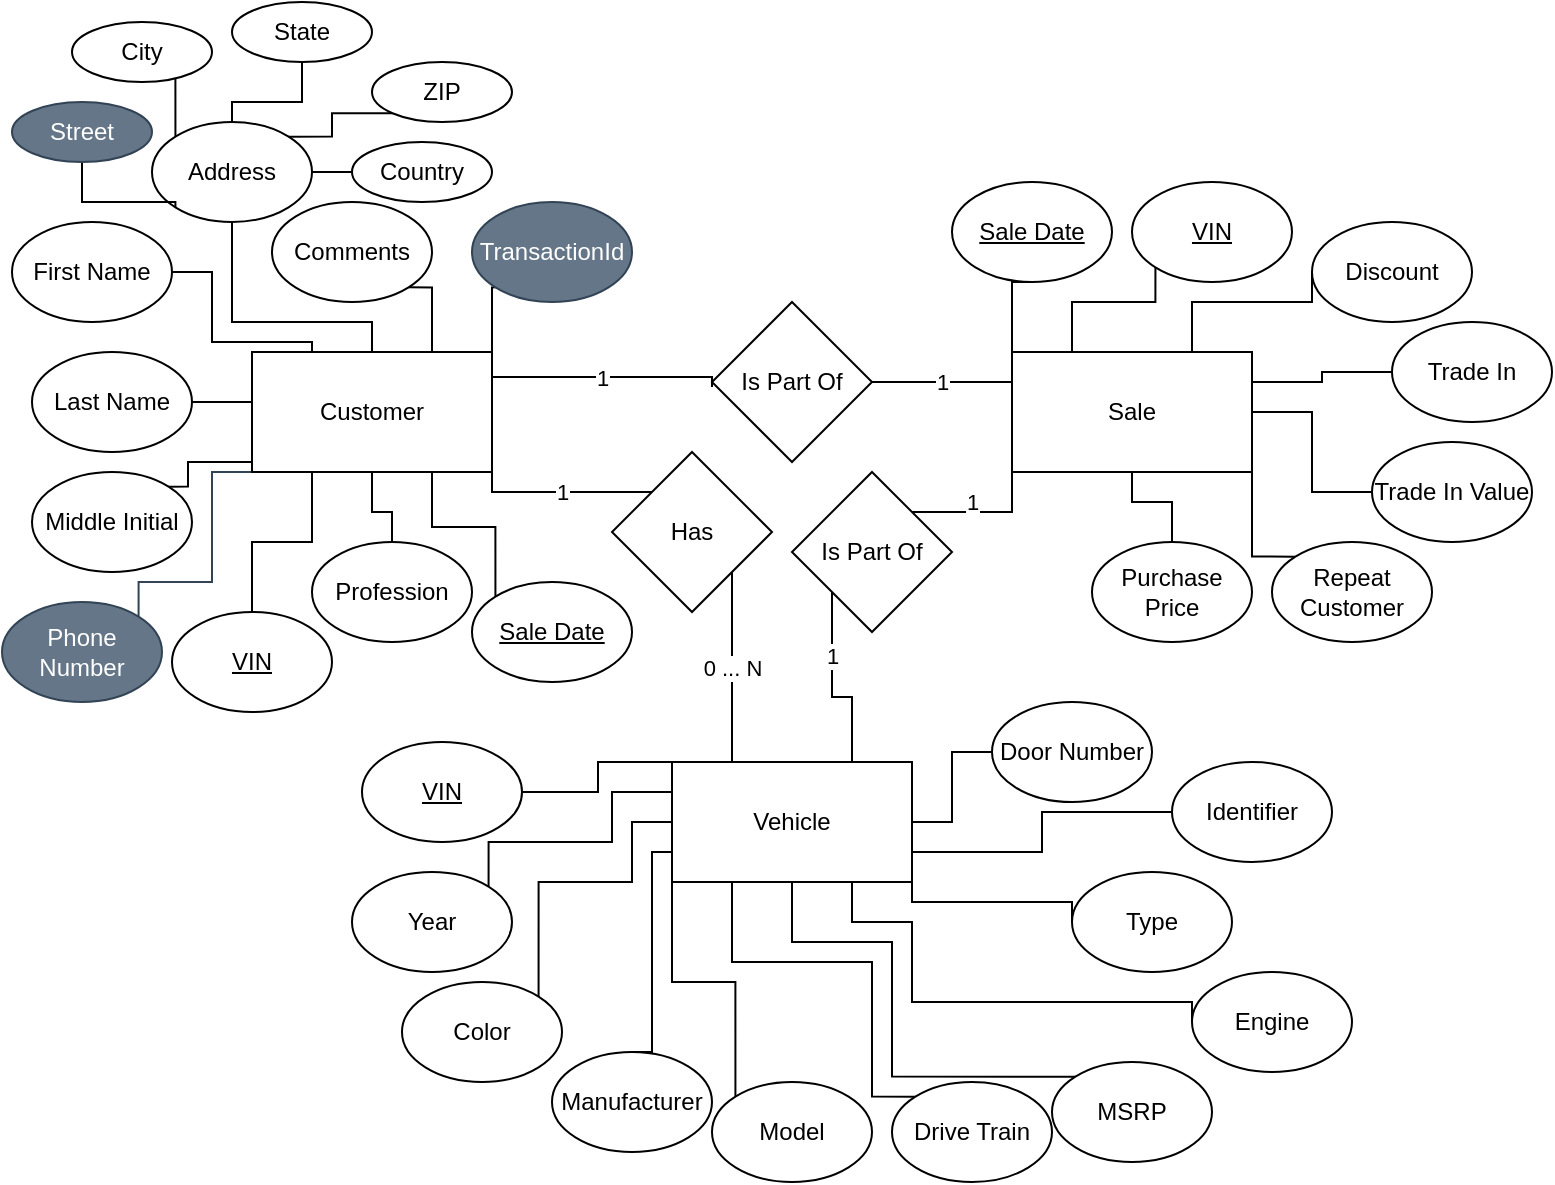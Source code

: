 <mxfile version="22.0.0" type="device">
  <diagram id="R2lEEEUBdFMjLlhIrx00" name="Page-1">
    <mxGraphModel dx="988" dy="582" grid="1" gridSize="10" guides="1" tooltips="1" connect="1" arrows="1" fold="1" page="1" pageScale="1" pageWidth="850" pageHeight="1100" math="0" shadow="0" extFonts="Permanent Marker^https://fonts.googleapis.com/css?family=Permanent+Marker">
      <root>
        <mxCell id="0" />
        <mxCell id="1" parent="0" />
        <mxCell id="QbFRDrq9OHAnYULUhJMN-68" style="edgeStyle=orthogonalEdgeStyle;rounded=0;orthogonalLoop=1;jettySize=auto;html=1;exitX=0;exitY=1;exitDx=0;exitDy=0;entryX=1;entryY=0;entryDx=0;entryDy=0;endArrow=none;endFill=0;" parent="1" source="QbFRDrq9OHAnYULUhJMN-6" target="QbFRDrq9OHAnYULUhJMN-67" edge="1">
          <mxGeometry relative="1" as="geometry">
            <Array as="points">
              <mxPoint x="98" y="280" />
            </Array>
          </mxGeometry>
        </mxCell>
        <mxCell id="yucVVNu-49GvE-tczd0_-43" style="edgeStyle=orthogonalEdgeStyle;rounded=0;orthogonalLoop=1;jettySize=auto;html=1;endArrow=none;endFill=0;exitX=0.5;exitY=1;exitDx=0;exitDy=0;" edge="1" parent="1" source="QbFRDrq9OHAnYULUhJMN-6" target="yucVVNu-49GvE-tczd0_-40">
          <mxGeometry relative="1" as="geometry">
            <mxPoint x="190" y="290" as="sourcePoint" />
          </mxGeometry>
        </mxCell>
        <mxCell id="yucVVNu-49GvE-tczd0_-44" style="edgeStyle=orthogonalEdgeStyle;rounded=0;orthogonalLoop=1;jettySize=auto;html=1;exitX=0.25;exitY=1;exitDx=0;exitDy=0;entryX=0.5;entryY=0;entryDx=0;entryDy=0;endArrow=none;endFill=0;" edge="1" parent="1" source="QbFRDrq9OHAnYULUhJMN-6" target="QbFRDrq9OHAnYULUhJMN-69">
          <mxGeometry relative="1" as="geometry" />
        </mxCell>
        <mxCell id="yucVVNu-49GvE-tczd0_-88" value="1" style="edgeStyle=orthogonalEdgeStyle;rounded=0;orthogonalLoop=1;jettySize=auto;html=1;exitX=1;exitY=0.25;exitDx=0;exitDy=0;entryX=0;entryY=0.5;entryDx=0;entryDy=0;endArrow=none;endFill=0;" edge="1" parent="1">
          <mxGeometry relative="1" as="geometry">
            <mxPoint x="250" y="242.5" as="sourcePoint" />
            <mxPoint x="360" y="242.5" as="targetPoint" />
            <Array as="points">
              <mxPoint x="360" y="237.5" />
            </Array>
          </mxGeometry>
        </mxCell>
        <mxCell id="yucVVNu-49GvE-tczd0_-90" value="1" style="edgeStyle=orthogonalEdgeStyle;rounded=0;orthogonalLoop=1;jettySize=auto;html=1;exitX=1;exitY=1;exitDx=0;exitDy=0;entryX=0;entryY=0;entryDx=0;entryDy=0;endArrow=none;endFill=0;" edge="1" parent="1" source="QbFRDrq9OHAnYULUhJMN-6" target="yucVVNu-49GvE-tczd0_-87">
          <mxGeometry relative="1" as="geometry">
            <Array as="points">
              <mxPoint x="250" y="295" />
            </Array>
          </mxGeometry>
        </mxCell>
        <mxCell id="yucVVNu-49GvE-tczd0_-102" style="edgeStyle=orthogonalEdgeStyle;rounded=0;orthogonalLoop=1;jettySize=auto;html=1;exitX=0;exitY=1;exitDx=0;exitDy=0;entryX=1;entryY=0;entryDx=0;entryDy=0;endArrow=none;endFill=0;fillColor=#647687;strokeColor=#314354;" edge="1" parent="1" source="QbFRDrq9OHAnYULUhJMN-6" target="yucVVNu-49GvE-tczd0_-101">
          <mxGeometry relative="1" as="geometry">
            <Array as="points">
              <mxPoint x="110" y="285" />
              <mxPoint x="110" y="340" />
              <mxPoint x="73" y="340" />
            </Array>
          </mxGeometry>
        </mxCell>
        <mxCell id="QbFRDrq9OHAnYULUhJMN-6" value="Customer" style="rounded=0;whiteSpace=wrap;html=1;" parent="1" vertex="1">
          <mxGeometry x="130" y="225" width="120" height="60" as="geometry" />
        </mxCell>
        <mxCell id="QbFRDrq9OHAnYULUhJMN-24" style="edgeStyle=orthogonalEdgeStyle;rounded=0;orthogonalLoop=1;jettySize=auto;html=1;exitX=0.5;exitY=1;exitDx=0;exitDy=0;endArrow=none;endFill=0;" parent="1" source="QbFRDrq9OHAnYULUhJMN-9" target="QbFRDrq9OHAnYULUhJMN-6" edge="1">
          <mxGeometry relative="1" as="geometry">
            <Array as="points">
              <mxPoint x="120" y="210" />
              <mxPoint x="190" y="210" />
            </Array>
          </mxGeometry>
        </mxCell>
        <mxCell id="QbFRDrq9OHAnYULUhJMN-9" value="Address" style="ellipse;whiteSpace=wrap;html=1;" parent="1" vertex="1">
          <mxGeometry x="80" y="110" width="80" height="50" as="geometry" />
        </mxCell>
        <mxCell id="QbFRDrq9OHAnYULUhJMN-25" style="edgeStyle=orthogonalEdgeStyle;rounded=0;orthogonalLoop=1;jettySize=auto;html=1;exitX=1;exitY=0.5;exitDx=0;exitDy=0;entryX=0.25;entryY=0;entryDx=0;entryDy=0;endArrow=none;endFill=0;" parent="1" source="QbFRDrq9OHAnYULUhJMN-10" target="QbFRDrq9OHAnYULUhJMN-6" edge="1">
          <mxGeometry relative="1" as="geometry">
            <Array as="points">
              <mxPoint x="110" y="185" />
              <mxPoint x="110" y="220" />
            </Array>
          </mxGeometry>
        </mxCell>
        <mxCell id="QbFRDrq9OHAnYULUhJMN-10" value="First Name" style="ellipse;whiteSpace=wrap;html=1;" parent="1" vertex="1">
          <mxGeometry x="10" y="160" width="80" height="50" as="geometry" />
        </mxCell>
        <mxCell id="QbFRDrq9OHAnYULUhJMN-26" style="edgeStyle=orthogonalEdgeStyle;rounded=0;orthogonalLoop=1;jettySize=auto;html=1;exitX=1;exitY=0.5;exitDx=0;exitDy=0;entryX=0;entryY=0.5;entryDx=0;entryDy=0;endArrow=none;endFill=0;" parent="1" source="QbFRDrq9OHAnYULUhJMN-12" target="QbFRDrq9OHAnYULUhJMN-6" edge="1">
          <mxGeometry relative="1" as="geometry" />
        </mxCell>
        <mxCell id="QbFRDrq9OHAnYULUhJMN-12" value="Last Name" style="ellipse;whiteSpace=wrap;html=1;" parent="1" vertex="1">
          <mxGeometry x="20" y="225" width="80" height="50" as="geometry" />
        </mxCell>
        <mxCell id="QbFRDrq9OHAnYULUhJMN-19" style="edgeStyle=orthogonalEdgeStyle;rounded=0;orthogonalLoop=1;jettySize=auto;html=1;exitX=1;exitY=1;exitDx=0;exitDy=0;entryX=0;entryY=0;entryDx=0;entryDy=0;endArrow=none;endFill=0;" parent="1" source="QbFRDrq9OHAnYULUhJMN-14" target="QbFRDrq9OHAnYULUhJMN-9" edge="1">
          <mxGeometry relative="1" as="geometry" />
        </mxCell>
        <mxCell id="QbFRDrq9OHAnYULUhJMN-14" value="City" style="ellipse;whiteSpace=wrap;html=1;" parent="1" vertex="1">
          <mxGeometry x="40" y="60" width="70" height="30" as="geometry" />
        </mxCell>
        <mxCell id="QbFRDrq9OHAnYULUhJMN-21" style="edgeStyle=orthogonalEdgeStyle;rounded=0;orthogonalLoop=1;jettySize=auto;html=1;exitX=0.5;exitY=1;exitDx=0;exitDy=0;entryX=0.5;entryY=0;entryDx=0;entryDy=0;endArrow=none;endFill=0;" parent="1" source="QbFRDrq9OHAnYULUhJMN-15" target="QbFRDrq9OHAnYULUhJMN-9" edge="1">
          <mxGeometry relative="1" as="geometry" />
        </mxCell>
        <mxCell id="QbFRDrq9OHAnYULUhJMN-15" value="State" style="ellipse;whiteSpace=wrap;html=1;" parent="1" vertex="1">
          <mxGeometry x="120" y="50" width="70" height="30" as="geometry" />
        </mxCell>
        <mxCell id="QbFRDrq9OHAnYULUhJMN-22" style="edgeStyle=orthogonalEdgeStyle;rounded=0;orthogonalLoop=1;jettySize=auto;html=1;exitX=0;exitY=1;exitDx=0;exitDy=0;entryX=1;entryY=0;entryDx=0;entryDy=0;endArrow=none;endFill=0;" parent="1" source="QbFRDrq9OHAnYULUhJMN-16" target="QbFRDrq9OHAnYULUhJMN-9" edge="1">
          <mxGeometry relative="1" as="geometry" />
        </mxCell>
        <mxCell id="QbFRDrq9OHAnYULUhJMN-16" value="ZIP" style="ellipse;whiteSpace=wrap;html=1;" parent="1" vertex="1">
          <mxGeometry x="190" y="80" width="70" height="30" as="geometry" />
        </mxCell>
        <mxCell id="QbFRDrq9OHAnYULUhJMN-23" style="edgeStyle=orthogonalEdgeStyle;rounded=0;orthogonalLoop=1;jettySize=auto;html=1;exitX=0;exitY=0.5;exitDx=0;exitDy=0;endArrow=none;endFill=0;" parent="1" source="QbFRDrq9OHAnYULUhJMN-17" target="QbFRDrq9OHAnYULUhJMN-9" edge="1">
          <mxGeometry relative="1" as="geometry" />
        </mxCell>
        <mxCell id="QbFRDrq9OHAnYULUhJMN-17" value="Country" style="ellipse;whiteSpace=wrap;html=1;" parent="1" vertex="1">
          <mxGeometry x="180" y="120" width="70" height="30" as="geometry" />
        </mxCell>
        <mxCell id="yucVVNu-49GvE-tczd0_-89" value="1" style="edgeStyle=orthogonalEdgeStyle;rounded=0;orthogonalLoop=1;jettySize=auto;html=1;exitX=0;exitY=0.25;exitDx=0;exitDy=0;entryX=1;entryY=0.5;entryDx=0;entryDy=0;endArrow=none;endFill=0;" edge="1" parent="1" source="QbFRDrq9OHAnYULUhJMN-63" target="yucVVNu-49GvE-tczd0_-85">
          <mxGeometry relative="1" as="geometry" />
        </mxCell>
        <mxCell id="QbFRDrq9OHAnYULUhJMN-63" value="Sale" style="rounded=0;whiteSpace=wrap;html=1;" parent="1" vertex="1">
          <mxGeometry x="510" y="225" width="120" height="60" as="geometry" />
        </mxCell>
        <mxCell id="QbFRDrq9OHAnYULUhJMN-64" value="Vehicle" style="rounded=0;whiteSpace=wrap;html=1;" parent="1" vertex="1">
          <mxGeometry x="340" y="430" width="120" height="60" as="geometry" />
        </mxCell>
        <mxCell id="QbFRDrq9OHAnYULUhJMN-67" value="Middle Initial" style="ellipse;whiteSpace=wrap;html=1;" parent="1" vertex="1">
          <mxGeometry x="20" y="285" width="80" height="50" as="geometry" />
        </mxCell>
        <mxCell id="QbFRDrq9OHAnYULUhJMN-69" value="&lt;u&gt;VIN&lt;/u&gt;" style="ellipse;whiteSpace=wrap;html=1;" parent="1" vertex="1">
          <mxGeometry x="90" y="355" width="80" height="50" as="geometry" />
        </mxCell>
        <mxCell id="yucVVNu-49GvE-tczd0_-40" value="Profession" style="ellipse;whiteSpace=wrap;html=1;" vertex="1" parent="1">
          <mxGeometry x="160" y="320" width="80" height="50" as="geometry" />
        </mxCell>
        <mxCell id="yucVVNu-49GvE-tczd0_-104" style="edgeStyle=orthogonalEdgeStyle;rounded=0;orthogonalLoop=1;jettySize=auto;html=1;exitX=1;exitY=1;exitDx=0;exitDy=0;entryX=0.75;entryY=0;entryDx=0;entryDy=0;endArrow=none;endFill=0;" edge="1" parent="1" source="yucVVNu-49GvE-tczd0_-41" target="QbFRDrq9OHAnYULUhJMN-6">
          <mxGeometry relative="1" as="geometry" />
        </mxCell>
        <mxCell id="yucVVNu-49GvE-tczd0_-41" value="Comments" style="ellipse;whiteSpace=wrap;html=1;" vertex="1" parent="1">
          <mxGeometry x="140" y="150" width="80" height="50" as="geometry" />
        </mxCell>
        <mxCell id="yucVVNu-49GvE-tczd0_-47" style="edgeStyle=orthogonalEdgeStyle;rounded=0;orthogonalLoop=1;jettySize=auto;html=1;exitX=0;exitY=0;exitDx=0;exitDy=0;entryX=0.75;entryY=1;entryDx=0;entryDy=0;endArrow=none;endFill=0;" edge="1" parent="1" source="yucVVNu-49GvE-tczd0_-46" target="QbFRDrq9OHAnYULUhJMN-6">
          <mxGeometry relative="1" as="geometry" />
        </mxCell>
        <mxCell id="yucVVNu-49GvE-tczd0_-46" value="&lt;u&gt;Sale Date&lt;/u&gt;" style="ellipse;whiteSpace=wrap;html=1;" vertex="1" parent="1">
          <mxGeometry x="240" y="340" width="80" height="50" as="geometry" />
        </mxCell>
        <mxCell id="yucVVNu-49GvE-tczd0_-55" style="edgeStyle=orthogonalEdgeStyle;rounded=0;orthogonalLoop=1;jettySize=auto;html=1;exitX=0.5;exitY=1;exitDx=0;exitDy=0;entryX=0;entryY=0;entryDx=0;entryDy=0;endArrow=none;endFill=0;" edge="1" parent="1" source="yucVVNu-49GvE-tczd0_-48" target="QbFRDrq9OHAnYULUhJMN-63">
          <mxGeometry relative="1" as="geometry" />
        </mxCell>
        <mxCell id="yucVVNu-49GvE-tczd0_-48" value="&lt;u&gt;Sale Date&lt;/u&gt;" style="ellipse;whiteSpace=wrap;html=1;" vertex="1" parent="1">
          <mxGeometry x="480" y="140" width="80" height="50" as="geometry" />
        </mxCell>
        <mxCell id="yucVVNu-49GvE-tczd0_-56" style="edgeStyle=orthogonalEdgeStyle;rounded=0;orthogonalLoop=1;jettySize=auto;html=1;exitX=0;exitY=1;exitDx=0;exitDy=0;entryX=0.25;entryY=0;entryDx=0;entryDy=0;endArrow=none;endFill=0;" edge="1" parent="1" source="yucVVNu-49GvE-tczd0_-49" target="QbFRDrq9OHAnYULUhJMN-63">
          <mxGeometry relative="1" as="geometry">
            <Array as="points">
              <mxPoint x="582" y="200" />
              <mxPoint x="540" y="200" />
            </Array>
          </mxGeometry>
        </mxCell>
        <mxCell id="yucVVNu-49GvE-tczd0_-49" value="&lt;u&gt;VIN&lt;/u&gt;" style="ellipse;whiteSpace=wrap;html=1;" vertex="1" parent="1">
          <mxGeometry x="570" y="140" width="80" height="50" as="geometry" />
        </mxCell>
        <mxCell id="yucVVNu-49GvE-tczd0_-57" style="edgeStyle=orthogonalEdgeStyle;rounded=0;orthogonalLoop=1;jettySize=auto;html=1;exitX=0;exitY=0.5;exitDx=0;exitDy=0;entryX=0.75;entryY=0;entryDx=0;entryDy=0;endArrow=none;endFill=0;" edge="1" parent="1" source="yucVVNu-49GvE-tczd0_-50" target="QbFRDrq9OHAnYULUhJMN-63">
          <mxGeometry relative="1" as="geometry">
            <Array as="points">
              <mxPoint x="660" y="200" />
              <mxPoint x="600" y="200" />
            </Array>
          </mxGeometry>
        </mxCell>
        <mxCell id="yucVVNu-49GvE-tczd0_-50" value="Discount" style="ellipse;whiteSpace=wrap;html=1;" vertex="1" parent="1">
          <mxGeometry x="660" y="160" width="80" height="50" as="geometry" />
        </mxCell>
        <mxCell id="yucVVNu-49GvE-tczd0_-58" style="edgeStyle=orthogonalEdgeStyle;rounded=0;orthogonalLoop=1;jettySize=auto;html=1;exitX=0;exitY=0.5;exitDx=0;exitDy=0;entryX=1;entryY=0.25;entryDx=0;entryDy=0;endArrow=none;endFill=0;" edge="1" parent="1" source="yucVVNu-49GvE-tczd0_-51" target="QbFRDrq9OHAnYULUhJMN-63">
          <mxGeometry relative="1" as="geometry" />
        </mxCell>
        <mxCell id="yucVVNu-49GvE-tczd0_-51" value="Trade In" style="ellipse;whiteSpace=wrap;html=1;" vertex="1" parent="1">
          <mxGeometry x="700" y="210" width="80" height="50" as="geometry" />
        </mxCell>
        <mxCell id="yucVVNu-49GvE-tczd0_-59" style="edgeStyle=orthogonalEdgeStyle;rounded=0;orthogonalLoop=1;jettySize=auto;html=1;exitX=0;exitY=0.5;exitDx=0;exitDy=0;entryX=1;entryY=0.5;entryDx=0;entryDy=0;endArrow=none;endFill=0;" edge="1" parent="1" source="yucVVNu-49GvE-tczd0_-52" target="QbFRDrq9OHAnYULUhJMN-63">
          <mxGeometry relative="1" as="geometry" />
        </mxCell>
        <mxCell id="yucVVNu-49GvE-tczd0_-52" value="Trade In Value" style="ellipse;whiteSpace=wrap;html=1;" vertex="1" parent="1">
          <mxGeometry x="690" y="270" width="80" height="50" as="geometry" />
        </mxCell>
        <mxCell id="yucVVNu-49GvE-tczd0_-60" style="edgeStyle=orthogonalEdgeStyle;rounded=0;orthogonalLoop=1;jettySize=auto;html=1;exitX=0;exitY=0;exitDx=0;exitDy=0;entryX=1;entryY=1;entryDx=0;entryDy=0;endArrow=none;endFill=0;" edge="1" parent="1" source="yucVVNu-49GvE-tczd0_-53" target="QbFRDrq9OHAnYULUhJMN-63">
          <mxGeometry relative="1" as="geometry">
            <Array as="points">
              <mxPoint x="630" y="327" />
            </Array>
          </mxGeometry>
        </mxCell>
        <mxCell id="yucVVNu-49GvE-tczd0_-53" value="Repeat Customer" style="ellipse;whiteSpace=wrap;html=1;" vertex="1" parent="1">
          <mxGeometry x="640" y="320" width="80" height="50" as="geometry" />
        </mxCell>
        <mxCell id="yucVVNu-49GvE-tczd0_-61" style="edgeStyle=orthogonalEdgeStyle;rounded=0;orthogonalLoop=1;jettySize=auto;html=1;exitX=0.5;exitY=0;exitDx=0;exitDy=0;entryX=0.5;entryY=1;entryDx=0;entryDy=0;endArrow=none;endFill=0;" edge="1" parent="1" source="yucVVNu-49GvE-tczd0_-54" target="QbFRDrq9OHAnYULUhJMN-63">
          <mxGeometry relative="1" as="geometry" />
        </mxCell>
        <mxCell id="yucVVNu-49GvE-tczd0_-54" value="Purchase Price" style="ellipse;whiteSpace=wrap;html=1;" vertex="1" parent="1">
          <mxGeometry x="550" y="320" width="80" height="50" as="geometry" />
        </mxCell>
        <mxCell id="yucVVNu-49GvE-tczd0_-74" style="edgeStyle=orthogonalEdgeStyle;rounded=0;orthogonalLoop=1;jettySize=auto;html=1;exitX=1;exitY=0.5;exitDx=0;exitDy=0;entryX=0;entryY=0;entryDx=0;entryDy=0;endArrow=none;endFill=0;" edge="1" parent="1" source="yucVVNu-49GvE-tczd0_-62" target="QbFRDrq9OHAnYULUhJMN-64">
          <mxGeometry relative="1" as="geometry">
            <Array as="points">
              <mxPoint x="303" y="445" />
              <mxPoint x="303" y="430" />
            </Array>
          </mxGeometry>
        </mxCell>
        <mxCell id="yucVVNu-49GvE-tczd0_-62" value="&lt;u&gt;VIN&lt;/u&gt;" style="ellipse;whiteSpace=wrap;html=1;" vertex="1" parent="1">
          <mxGeometry x="185" y="420" width="80" height="50" as="geometry" />
        </mxCell>
        <mxCell id="yucVVNu-49GvE-tczd0_-75" style="edgeStyle=orthogonalEdgeStyle;rounded=0;orthogonalLoop=1;jettySize=auto;html=1;exitX=1;exitY=0;exitDx=0;exitDy=0;entryX=0;entryY=0.25;entryDx=0;entryDy=0;endArrow=none;endFill=0;" edge="1" parent="1" source="yucVVNu-49GvE-tczd0_-63" target="QbFRDrq9OHAnYULUhJMN-64">
          <mxGeometry relative="1" as="geometry">
            <Array as="points">
              <mxPoint x="248" y="470" />
              <mxPoint x="310" y="470" />
              <mxPoint x="310" y="445" />
            </Array>
          </mxGeometry>
        </mxCell>
        <mxCell id="yucVVNu-49GvE-tczd0_-63" value="Year" style="ellipse;whiteSpace=wrap;html=1;" vertex="1" parent="1">
          <mxGeometry x="180" y="485" width="80" height="50" as="geometry" />
        </mxCell>
        <mxCell id="yucVVNu-49GvE-tczd0_-77" style="edgeStyle=orthogonalEdgeStyle;rounded=0;orthogonalLoop=1;jettySize=auto;html=1;exitX=0.5;exitY=0;exitDx=0;exitDy=0;entryX=0;entryY=0.75;entryDx=0;entryDy=0;endArrow=none;endFill=0;" edge="1" parent="1" source="yucVVNu-49GvE-tczd0_-64" target="QbFRDrq9OHAnYULUhJMN-64">
          <mxGeometry relative="1" as="geometry">
            <Array as="points">
              <mxPoint x="330" y="575" />
              <mxPoint x="330" y="475" />
            </Array>
          </mxGeometry>
        </mxCell>
        <mxCell id="yucVVNu-49GvE-tczd0_-64" value="Manufacturer" style="ellipse;whiteSpace=wrap;html=1;" vertex="1" parent="1">
          <mxGeometry x="280" y="575" width="80" height="50" as="geometry" />
        </mxCell>
        <mxCell id="yucVVNu-49GvE-tczd0_-78" style="edgeStyle=orthogonalEdgeStyle;rounded=0;orthogonalLoop=1;jettySize=auto;html=1;exitX=0;exitY=0;exitDx=0;exitDy=0;entryX=0;entryY=1;entryDx=0;entryDy=0;endArrow=none;endFill=0;" edge="1" parent="1" source="yucVVNu-49GvE-tczd0_-65" target="QbFRDrq9OHAnYULUhJMN-64">
          <mxGeometry relative="1" as="geometry" />
        </mxCell>
        <mxCell id="yucVVNu-49GvE-tczd0_-65" value="Model" style="ellipse;whiteSpace=wrap;html=1;" vertex="1" parent="1">
          <mxGeometry x="360" y="590" width="80" height="50" as="geometry" />
        </mxCell>
        <mxCell id="yucVVNu-49GvE-tczd0_-79" style="edgeStyle=orthogonalEdgeStyle;rounded=0;orthogonalLoop=1;jettySize=auto;html=1;exitX=0;exitY=0;exitDx=0;exitDy=0;entryX=0.25;entryY=1;entryDx=0;entryDy=0;endArrow=none;endFill=0;" edge="1" parent="1" source="yucVVNu-49GvE-tczd0_-66" target="QbFRDrq9OHAnYULUhJMN-64">
          <mxGeometry relative="1" as="geometry">
            <Array as="points">
              <mxPoint x="440" y="597" />
              <mxPoint x="440" y="530" />
              <mxPoint x="370" y="530" />
            </Array>
          </mxGeometry>
        </mxCell>
        <mxCell id="yucVVNu-49GvE-tczd0_-66" value="Drive Train" style="ellipse;whiteSpace=wrap;html=1;" vertex="1" parent="1">
          <mxGeometry x="450" y="590" width="80" height="50" as="geometry" />
        </mxCell>
        <mxCell id="yucVVNu-49GvE-tczd0_-81" style="edgeStyle=orthogonalEdgeStyle;rounded=0;orthogonalLoop=1;jettySize=auto;html=1;exitX=0;exitY=0.5;exitDx=0;exitDy=0;entryX=0.75;entryY=1;entryDx=0;entryDy=0;endArrow=none;endFill=0;" edge="1" parent="1" source="yucVVNu-49GvE-tczd0_-67" target="QbFRDrq9OHAnYULUhJMN-64">
          <mxGeometry relative="1" as="geometry">
            <Array as="points">
              <mxPoint x="600" y="550" />
              <mxPoint x="460" y="550" />
              <mxPoint x="460" y="510" />
              <mxPoint x="430" y="510" />
            </Array>
          </mxGeometry>
        </mxCell>
        <mxCell id="yucVVNu-49GvE-tczd0_-67" value="Engine" style="ellipse;whiteSpace=wrap;html=1;" vertex="1" parent="1">
          <mxGeometry x="600" y="535" width="80" height="50" as="geometry" />
        </mxCell>
        <mxCell id="yucVVNu-49GvE-tczd0_-83" style="edgeStyle=orthogonalEdgeStyle;rounded=0;orthogonalLoop=1;jettySize=auto;html=1;exitX=0;exitY=0.5;exitDx=0;exitDy=0;entryX=1;entryY=0.75;entryDx=0;entryDy=0;endArrow=none;endFill=0;" edge="1" parent="1" source="yucVVNu-49GvE-tczd0_-69" target="QbFRDrq9OHAnYULUhJMN-64">
          <mxGeometry relative="1" as="geometry" />
        </mxCell>
        <mxCell id="yucVVNu-49GvE-tczd0_-69" value="Identifier" style="ellipse;whiteSpace=wrap;html=1;" vertex="1" parent="1">
          <mxGeometry x="590" y="430" width="80" height="50" as="geometry" />
        </mxCell>
        <mxCell id="yucVVNu-49GvE-tczd0_-84" style="edgeStyle=orthogonalEdgeStyle;rounded=0;orthogonalLoop=1;jettySize=auto;html=1;exitX=0;exitY=0.5;exitDx=0;exitDy=0;entryX=1;entryY=0.5;entryDx=0;entryDy=0;endArrow=none;endFill=0;" edge="1" parent="1" source="yucVVNu-49GvE-tczd0_-70" target="QbFRDrq9OHAnYULUhJMN-64">
          <mxGeometry relative="1" as="geometry" />
        </mxCell>
        <mxCell id="yucVVNu-49GvE-tczd0_-70" value="Door Number" style="ellipse;whiteSpace=wrap;html=1;" vertex="1" parent="1">
          <mxGeometry x="500" y="400" width="80" height="50" as="geometry" />
        </mxCell>
        <mxCell id="yucVVNu-49GvE-tczd0_-76" style="edgeStyle=orthogonalEdgeStyle;rounded=0;orthogonalLoop=1;jettySize=auto;html=1;exitX=1;exitY=0;exitDx=0;exitDy=0;entryX=0;entryY=0.5;entryDx=0;entryDy=0;endArrow=none;endFill=0;" edge="1" parent="1" source="yucVVNu-49GvE-tczd0_-71" target="QbFRDrq9OHAnYULUhJMN-64">
          <mxGeometry relative="1" as="geometry">
            <Array as="points">
              <mxPoint x="273" y="490" />
              <mxPoint x="320" y="490" />
              <mxPoint x="320" y="460" />
            </Array>
          </mxGeometry>
        </mxCell>
        <mxCell id="yucVVNu-49GvE-tczd0_-71" value="Color" style="ellipse;whiteSpace=wrap;html=1;" vertex="1" parent="1">
          <mxGeometry x="205" y="540" width="80" height="50" as="geometry" />
        </mxCell>
        <mxCell id="yucVVNu-49GvE-tczd0_-82" style="edgeStyle=orthogonalEdgeStyle;rounded=0;orthogonalLoop=1;jettySize=auto;html=1;exitX=0;exitY=0.5;exitDx=0;exitDy=0;entryX=1;entryY=1;entryDx=0;entryDy=0;endArrow=none;endFill=0;" edge="1" parent="1" source="yucVVNu-49GvE-tczd0_-72" target="QbFRDrq9OHAnYULUhJMN-64">
          <mxGeometry relative="1" as="geometry">
            <Array as="points">
              <mxPoint x="540" y="500" />
              <mxPoint x="460" y="500" />
            </Array>
          </mxGeometry>
        </mxCell>
        <mxCell id="yucVVNu-49GvE-tczd0_-72" value="Type" style="ellipse;whiteSpace=wrap;html=1;" vertex="1" parent="1">
          <mxGeometry x="540" y="485" width="80" height="50" as="geometry" />
        </mxCell>
        <mxCell id="yucVVNu-49GvE-tczd0_-80" style="edgeStyle=orthogonalEdgeStyle;rounded=0;orthogonalLoop=1;jettySize=auto;html=1;exitX=0;exitY=0;exitDx=0;exitDy=0;entryX=0.5;entryY=1;entryDx=0;entryDy=0;endArrow=none;endFill=0;" edge="1" parent="1" source="yucVVNu-49GvE-tczd0_-73" target="QbFRDrq9OHAnYULUhJMN-64">
          <mxGeometry relative="1" as="geometry">
            <Array as="points">
              <mxPoint x="450" y="587" />
              <mxPoint x="450" y="520" />
              <mxPoint x="400" y="520" />
            </Array>
          </mxGeometry>
        </mxCell>
        <mxCell id="yucVVNu-49GvE-tczd0_-73" value="MSRP" style="ellipse;whiteSpace=wrap;html=1;" vertex="1" parent="1">
          <mxGeometry x="530" y="580" width="80" height="50" as="geometry" />
        </mxCell>
        <mxCell id="yucVVNu-49GvE-tczd0_-85" value="Is Part Of" style="rhombus;whiteSpace=wrap;html=1;" vertex="1" parent="1">
          <mxGeometry x="360" y="200" width="80" height="80" as="geometry" />
        </mxCell>
        <mxCell id="yucVVNu-49GvE-tczd0_-92" value="1" style="edgeStyle=orthogonalEdgeStyle;rounded=0;orthogonalLoop=1;jettySize=auto;html=1;exitX=0;exitY=1;exitDx=0;exitDy=0;entryX=0.75;entryY=0;entryDx=0;entryDy=0;endArrow=none;endFill=0;" edge="1" parent="1" source="yucVVNu-49GvE-tczd0_-86" target="QbFRDrq9OHAnYULUhJMN-64">
          <mxGeometry x="-0.333" relative="1" as="geometry">
            <mxPoint as="offset" />
          </mxGeometry>
        </mxCell>
        <mxCell id="yucVVNu-49GvE-tczd0_-93" value="1" style="edgeStyle=orthogonalEdgeStyle;rounded=0;orthogonalLoop=1;jettySize=auto;html=1;exitX=1;exitY=0;exitDx=0;exitDy=0;entryX=0;entryY=1;entryDx=0;entryDy=0;endArrow=none;endFill=0;" edge="1" parent="1" source="yucVVNu-49GvE-tczd0_-86" target="QbFRDrq9OHAnYULUhJMN-63">
          <mxGeometry x="-0.143" y="5" relative="1" as="geometry">
            <mxPoint as="offset" />
          </mxGeometry>
        </mxCell>
        <mxCell id="yucVVNu-49GvE-tczd0_-86" value="Is Part Of" style="rhombus;whiteSpace=wrap;html=1;" vertex="1" parent="1">
          <mxGeometry x="400" y="285" width="80" height="80" as="geometry" />
        </mxCell>
        <mxCell id="yucVVNu-49GvE-tczd0_-95" value="0 ... N" style="edgeStyle=orthogonalEdgeStyle;rounded=0;orthogonalLoop=1;jettySize=auto;html=1;exitX=1;exitY=1;exitDx=0;exitDy=0;entryX=0.25;entryY=0;entryDx=0;entryDy=0;endArrow=none;endFill=0;" edge="1" parent="1" source="yucVVNu-49GvE-tczd0_-87" target="QbFRDrq9OHAnYULUhJMN-64">
          <mxGeometry relative="1" as="geometry" />
        </mxCell>
        <mxCell id="yucVVNu-49GvE-tczd0_-87" value="Has" style="rhombus;whiteSpace=wrap;html=1;" vertex="1" parent="1">
          <mxGeometry x="310" y="275" width="80" height="80" as="geometry" />
        </mxCell>
        <mxCell id="yucVVNu-49GvE-tczd0_-100" style="edgeStyle=orthogonalEdgeStyle;rounded=0;orthogonalLoop=1;jettySize=auto;html=1;exitX=0.5;exitY=1;exitDx=0;exitDy=0;entryX=0;entryY=1;entryDx=0;entryDy=0;endArrow=none;endFill=0;" edge="1" parent="1" source="yucVVNu-49GvE-tczd0_-99" target="QbFRDrq9OHAnYULUhJMN-9">
          <mxGeometry relative="1" as="geometry" />
        </mxCell>
        <mxCell id="yucVVNu-49GvE-tczd0_-99" value="Street" style="ellipse;whiteSpace=wrap;html=1;fillColor=#647687;fontColor=#ffffff;strokeColor=#314354;" vertex="1" parent="1">
          <mxGeometry x="10" y="100" width="70" height="30" as="geometry" />
        </mxCell>
        <mxCell id="yucVVNu-49GvE-tczd0_-101" value="Phone Number" style="ellipse;whiteSpace=wrap;html=1;fillColor=#647687;fontColor=#ffffff;strokeColor=#314354;" vertex="1" parent="1">
          <mxGeometry x="5" y="350" width="80" height="50" as="geometry" />
        </mxCell>
        <mxCell id="yucVVNu-49GvE-tczd0_-106" style="edgeStyle=orthogonalEdgeStyle;rounded=0;orthogonalLoop=1;jettySize=auto;html=1;exitX=0;exitY=1;exitDx=0;exitDy=0;entryX=1;entryY=0;entryDx=0;entryDy=0;endArrow=none;endFill=0;" edge="1" parent="1" source="yucVVNu-49GvE-tczd0_-105" target="QbFRDrq9OHAnYULUhJMN-6">
          <mxGeometry relative="1" as="geometry" />
        </mxCell>
        <mxCell id="yucVVNu-49GvE-tczd0_-105" value="TransactionId" style="ellipse;whiteSpace=wrap;html=1;fillColor=#647687;fontColor=#ffffff;strokeColor=#314354;" vertex="1" parent="1">
          <mxGeometry x="240" y="150" width="80" height="50" as="geometry" />
        </mxCell>
      </root>
    </mxGraphModel>
  </diagram>
</mxfile>
